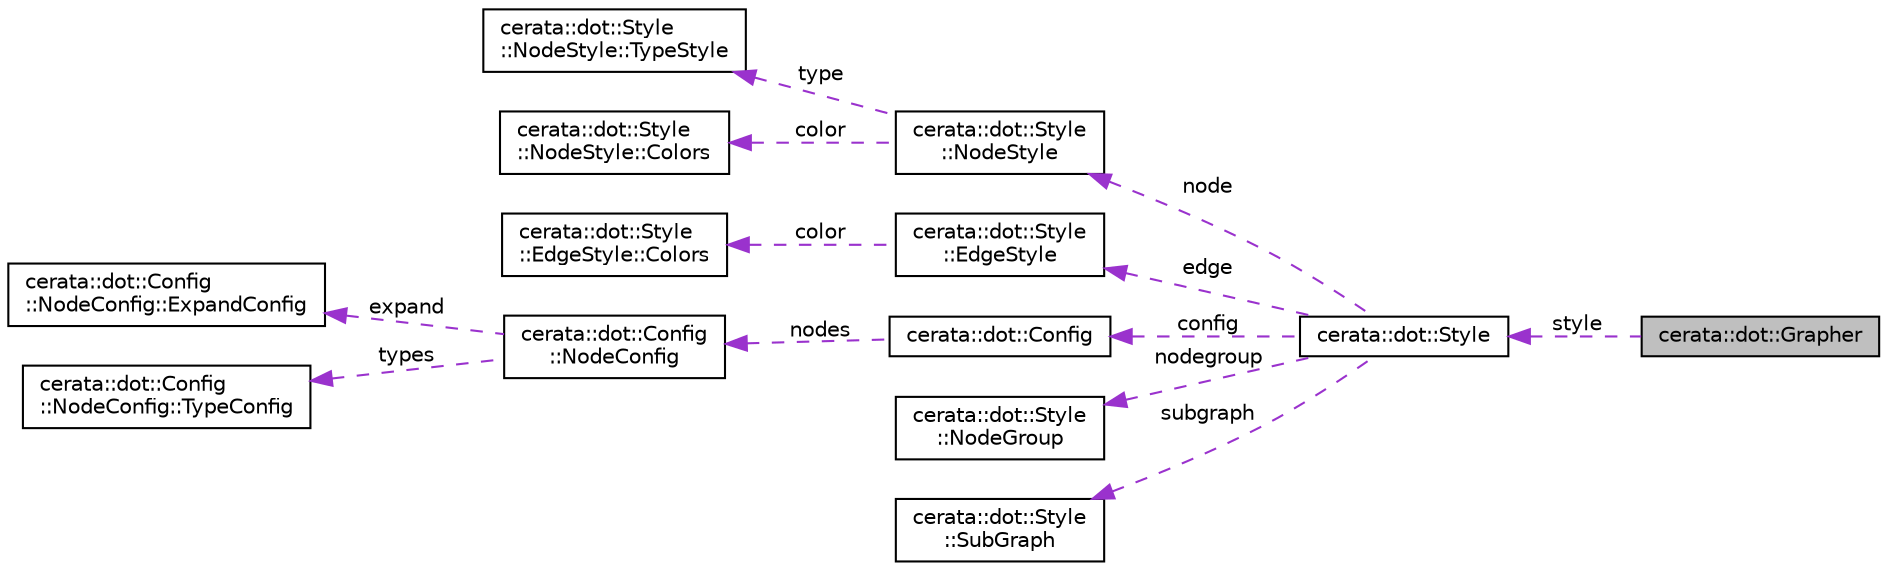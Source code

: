 digraph "cerata::dot::Grapher"
{
 // LATEX_PDF_SIZE
  edge [fontname="Helvetica",fontsize="10",labelfontname="Helvetica",labelfontsize="10"];
  node [fontname="Helvetica",fontsize="10",shape=record];
  rankdir="LR";
  Node1 [label="cerata::dot::Grapher",height=0.2,width=0.4,color="black", fillcolor="grey75", style="filled", fontcolor="black",tooltip="Dot graph output generator."];
  Node2 -> Node1 [dir="back",color="darkorchid3",fontsize="10",style="dashed",label=" style" ,fontname="Helvetica"];
  Node2 [label="cerata::dot::Style",height=0.2,width=0.4,color="black", fillcolor="white", style="filled",URL="$structcerata_1_1dot_1_1_style.html",tooltip="Dot style configuration."];
  Node3 -> Node2 [dir="back",color="darkorchid3",fontsize="10",style="dashed",label=" node" ,fontname="Helvetica"];
  Node3 [label="cerata::dot::Style\l::NodeStyle",height=0.2,width=0.4,color="black", fillcolor="white", style="filled",URL="$structcerata_1_1dot_1_1_style_1_1_node_style.html",tooltip="Node style."];
  Node4 -> Node3 [dir="back",color="darkorchid3",fontsize="10",style="dashed",label=" type" ,fontname="Helvetica"];
  Node4 [label="cerata::dot::Style\l::NodeStyle::TypeStyle",height=0.2,width=0.4,color="black", fillcolor="white", style="filled",URL="$structcerata_1_1dot_1_1_style_1_1_node_style_1_1_type_style.html",tooltip="Styles for specific node types."];
  Node5 -> Node3 [dir="back",color="darkorchid3",fontsize="10",style="dashed",label=" color" ,fontname="Helvetica"];
  Node5 [label="cerata::dot::Style\l::NodeStyle::Colors",height=0.2,width=0.4,color="black", fillcolor="white", style="filled",URL="$structcerata_1_1dot_1_1_style_1_1_node_style_1_1_colors.html",tooltip="Colors for types."];
  Node6 -> Node2 [dir="back",color="darkorchid3",fontsize="10",style="dashed",label=" edge" ,fontname="Helvetica"];
  Node6 [label="cerata::dot::Style\l::EdgeStyle",height=0.2,width=0.4,color="black", fillcolor="white", style="filled",URL="$structcerata_1_1dot_1_1_style_1_1_edge_style.html",tooltip="Style for edges."];
  Node7 -> Node6 [dir="back",color="darkorchid3",fontsize="10",style="dashed",label=" color" ,fontname="Helvetica"];
  Node7 [label="cerata::dot::Style\l::EdgeStyle::Colors",height=0.2,width=0.4,color="black", fillcolor="white", style="filled",URL="$structcerata_1_1dot_1_1_style_1_1_edge_style_1_1_colors.html",tooltip="Specific edge colors."];
  Node8 -> Node2 [dir="back",color="darkorchid3",fontsize="10",style="dashed",label=" config" ,fontname="Helvetica"];
  Node8 [label="cerata::dot::Config",height=0.2,width=0.4,color="black", fillcolor="white", style="filled",URL="$structcerata_1_1dot_1_1_config.html",tooltip="DOT output configuration. Determines what Cerata constructs will be used for generation."];
  Node9 -> Node8 [dir="back",color="darkorchid3",fontsize="10",style="dashed",label=" nodes" ,fontname="Helvetica"];
  Node9 [label="cerata::dot::Config\l::NodeConfig",height=0.2,width=0.4,color="black", fillcolor="white", style="filled",URL="$structcerata_1_1dot_1_1_config_1_1_node_config.html",tooltip="Node configuration."];
  Node10 -> Node9 [dir="back",color="darkorchid3",fontsize="10",style="dashed",label=" expand" ,fontname="Helvetica"];
  Node10 [label="cerata::dot::Config\l::NodeConfig::ExpandConfig",height=0.2,width=0.4,color="black", fillcolor="white", style="filled",URL="$structcerata_1_1dot_1_1_config_1_1_node_config_1_1_expand_config.html",tooltip="Expansion configuration."];
  Node11 -> Node9 [dir="back",color="darkorchid3",fontsize="10",style="dashed",label=" types" ,fontname="Helvetica"];
  Node11 [label="cerata::dot::Config\l::NodeConfig::TypeConfig",height=0.2,width=0.4,color="black", fillcolor="white", style="filled",URL="$structcerata_1_1dot_1_1_config_1_1_node_config_1_1_type_config.html",tooltip="Type configuration."];
  Node12 -> Node2 [dir="back",color="darkorchid3",fontsize="10",style="dashed",label=" nodegroup" ,fontname="Helvetica"];
  Node12 [label="cerata::dot::Style\l::NodeGroup",height=0.2,width=0.4,color="black", fillcolor="white", style="filled",URL="$structcerata_1_1dot_1_1_style_1_1_node_group.html",tooltip="Node group configuration."];
  Node13 -> Node2 [dir="back",color="darkorchid3",fontsize="10",style="dashed",label=" subgraph" ,fontname="Helvetica"];
  Node13 [label="cerata::dot::Style\l::SubGraph",height=0.2,width=0.4,color="black", fillcolor="white", style="filled",URL="$structcerata_1_1dot_1_1_style_1_1_sub_graph.html",tooltip="Subgraph style."];
}

